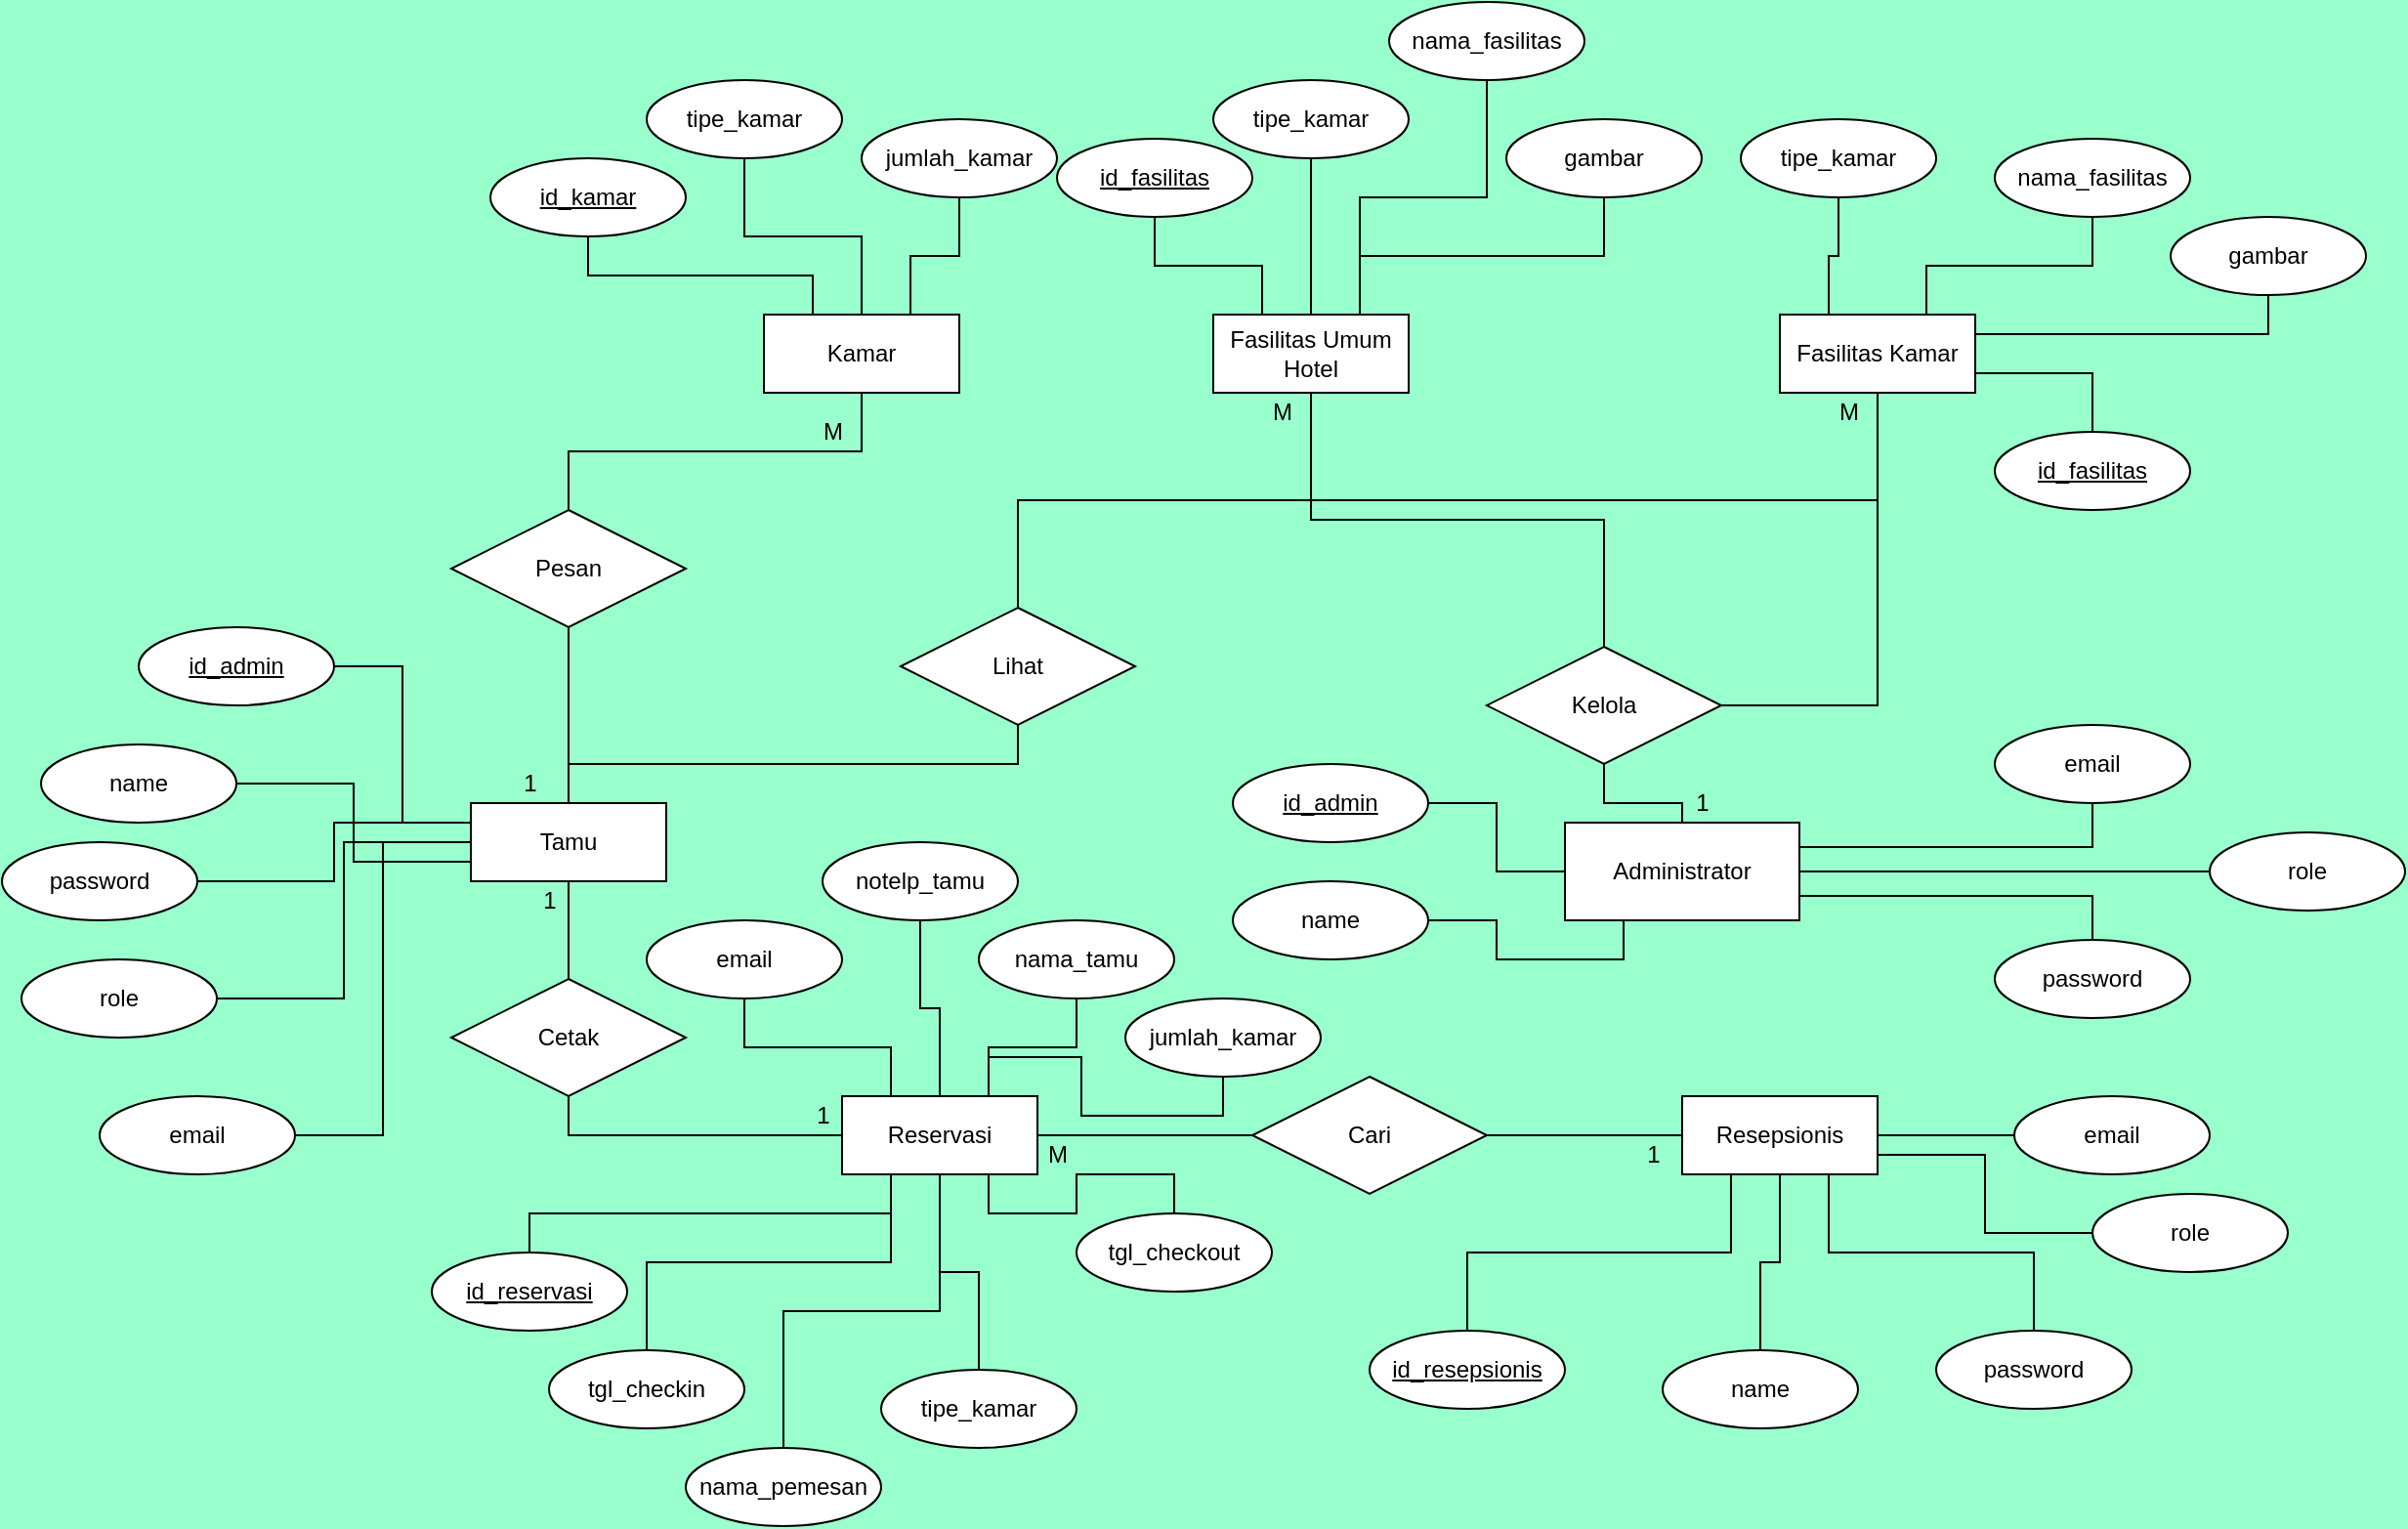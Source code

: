 <mxfile version="17.2.4" type="github">
  <diagram id="R2lEEEUBdFMjLlhIrx00" name="Page-1">
    <mxGraphModel dx="2090" dy="1731" grid="1" gridSize="10" guides="1" tooltips="1" connect="1" arrows="1" fold="1" page="1" pageScale="1" pageWidth="850" pageHeight="1100" background="#99FFCC" math="0" shadow="0" extFonts="Permanent Marker^https://fonts.googleapis.com/css?family=Permanent+Marker">
      <root>
        <mxCell id="0" />
        <mxCell id="1" parent="0" />
        <mxCell id="89x9Amh8rofe3yRWOV46-9" style="edgeStyle=orthogonalEdgeStyle;rounded=0;orthogonalLoop=1;jettySize=auto;html=1;exitX=0.5;exitY=0;exitDx=0;exitDy=0;entryX=0.5;entryY=1;entryDx=0;entryDy=0;endArrow=none;endFill=0;" edge="1" parent="1" source="iwt4n_2sWbRLV4kIYSHd-1" target="89x9Amh8rofe3yRWOV46-1">
          <mxGeometry relative="1" as="geometry" />
        </mxCell>
        <mxCell id="89x9Amh8rofe3yRWOV46-11" style="edgeStyle=orthogonalEdgeStyle;rounded=0;orthogonalLoop=1;jettySize=auto;html=1;exitX=0.5;exitY=0;exitDx=0;exitDy=0;entryX=0.5;entryY=1;entryDx=0;entryDy=0;endArrow=none;endFill=0;" edge="1" parent="1" source="iwt4n_2sWbRLV4kIYSHd-1" target="89x9Amh8rofe3yRWOV46-5">
          <mxGeometry relative="1" as="geometry" />
        </mxCell>
        <mxCell id="89x9Amh8rofe3yRWOV46-14" style="edgeStyle=orthogonalEdgeStyle;rounded=0;orthogonalLoop=1;jettySize=auto;html=1;exitX=0.5;exitY=1;exitDx=0;exitDy=0;entryX=0.5;entryY=0;entryDx=0;entryDy=0;endArrow=none;endFill=0;" edge="1" parent="1" source="iwt4n_2sWbRLV4kIYSHd-1" target="89x9Amh8rofe3yRWOV46-3">
          <mxGeometry relative="1" as="geometry" />
        </mxCell>
        <mxCell id="89x9Amh8rofe3yRWOV46-92" style="edgeStyle=orthogonalEdgeStyle;rounded=0;orthogonalLoop=1;jettySize=auto;html=1;exitX=0;exitY=0.25;exitDx=0;exitDy=0;entryX=1;entryY=0.5;entryDx=0;entryDy=0;shadow=0;endArrow=none;endFill=0;" edge="1" parent="1" source="iwt4n_2sWbRLV4kIYSHd-1" target="89x9Amh8rofe3yRWOV46-51">
          <mxGeometry relative="1" as="geometry" />
        </mxCell>
        <mxCell id="89x9Amh8rofe3yRWOV46-93" style="edgeStyle=orthogonalEdgeStyle;rounded=0;orthogonalLoop=1;jettySize=auto;html=1;exitX=0;exitY=0.75;exitDx=0;exitDy=0;entryX=1;entryY=0.5;entryDx=0;entryDy=0;shadow=0;endArrow=none;endFill=0;" edge="1" parent="1" source="iwt4n_2sWbRLV4kIYSHd-1" target="89x9Amh8rofe3yRWOV46-52">
          <mxGeometry relative="1" as="geometry" />
        </mxCell>
        <mxCell id="89x9Amh8rofe3yRWOV46-94" style="edgeStyle=orthogonalEdgeStyle;rounded=0;orthogonalLoop=1;jettySize=auto;html=1;exitX=0;exitY=0.25;exitDx=0;exitDy=0;entryX=1;entryY=0.5;entryDx=0;entryDy=0;shadow=0;endArrow=none;endFill=0;" edge="1" parent="1" source="iwt4n_2sWbRLV4kIYSHd-1" target="89x9Amh8rofe3yRWOV46-54">
          <mxGeometry relative="1" as="geometry" />
        </mxCell>
        <mxCell id="89x9Amh8rofe3yRWOV46-95" style="edgeStyle=orthogonalEdgeStyle;rounded=0;orthogonalLoop=1;jettySize=auto;html=1;exitX=0;exitY=0.5;exitDx=0;exitDy=0;entryX=1;entryY=0.5;entryDx=0;entryDy=0;shadow=0;endArrow=none;endFill=0;" edge="1" parent="1" source="iwt4n_2sWbRLV4kIYSHd-1" target="89x9Amh8rofe3yRWOV46-55">
          <mxGeometry relative="1" as="geometry" />
        </mxCell>
        <mxCell id="89x9Amh8rofe3yRWOV46-96" style="edgeStyle=orthogonalEdgeStyle;rounded=0;orthogonalLoop=1;jettySize=auto;html=1;exitX=0;exitY=0.5;exitDx=0;exitDy=0;entryX=1;entryY=0.5;entryDx=0;entryDy=0;shadow=0;endArrow=none;endFill=0;" edge="1" parent="1" source="iwt4n_2sWbRLV4kIYSHd-1" target="89x9Amh8rofe3yRWOV46-57">
          <mxGeometry relative="1" as="geometry" />
        </mxCell>
        <mxCell id="iwt4n_2sWbRLV4kIYSHd-1" value="Tamu" style="whiteSpace=wrap;html=1;align=center;" parent="1" vertex="1">
          <mxGeometry x="90" y="260" width="100" height="40" as="geometry" />
        </mxCell>
        <mxCell id="89x9Amh8rofe3yRWOV46-16" style="edgeStyle=orthogonalEdgeStyle;rounded=0;orthogonalLoop=1;jettySize=auto;html=1;exitX=0;exitY=0.5;exitDx=0;exitDy=0;entryX=1;entryY=0.5;entryDx=0;entryDy=0;endArrow=none;endFill=0;" edge="1" parent="1" source="iwt4n_2sWbRLV4kIYSHd-2" target="89x9Amh8rofe3yRWOV46-2">
          <mxGeometry relative="1" as="geometry" />
        </mxCell>
        <mxCell id="89x9Amh8rofe3yRWOV46-46" style="edgeStyle=orthogonalEdgeStyle;rounded=0;orthogonalLoop=1;jettySize=auto;html=1;exitX=0.25;exitY=1;exitDx=0;exitDy=0;entryX=0.5;entryY=0;entryDx=0;entryDy=0;shadow=0;endArrow=none;endFill=0;" edge="1" parent="1" source="iwt4n_2sWbRLV4kIYSHd-2" target="89x9Amh8rofe3yRWOV46-38">
          <mxGeometry relative="1" as="geometry" />
        </mxCell>
        <mxCell id="89x9Amh8rofe3yRWOV46-47" style="edgeStyle=orthogonalEdgeStyle;rounded=0;orthogonalLoop=1;jettySize=auto;html=1;exitX=0.5;exitY=1;exitDx=0;exitDy=0;entryX=0.5;entryY=0;entryDx=0;entryDy=0;shadow=0;endArrow=none;endFill=0;" edge="1" parent="1" source="iwt4n_2sWbRLV4kIYSHd-2" target="89x9Amh8rofe3yRWOV46-39">
          <mxGeometry relative="1" as="geometry" />
        </mxCell>
        <mxCell id="89x9Amh8rofe3yRWOV46-48" style="edgeStyle=orthogonalEdgeStyle;rounded=0;orthogonalLoop=1;jettySize=auto;html=1;exitX=0.75;exitY=1;exitDx=0;exitDy=0;entryX=0.5;entryY=0;entryDx=0;entryDy=0;shadow=0;endArrow=none;endFill=0;" edge="1" parent="1" source="iwt4n_2sWbRLV4kIYSHd-2" target="89x9Amh8rofe3yRWOV46-40">
          <mxGeometry relative="1" as="geometry" />
        </mxCell>
        <mxCell id="89x9Amh8rofe3yRWOV46-49" style="edgeStyle=orthogonalEdgeStyle;rounded=0;orthogonalLoop=1;jettySize=auto;html=1;entryX=0;entryY=0.5;entryDx=0;entryDy=0;shadow=0;exitX=1;exitY=0.75;exitDx=0;exitDy=0;endArrow=none;endFill=0;" edge="1" parent="1" source="iwt4n_2sWbRLV4kIYSHd-2" target="89x9Amh8rofe3yRWOV46-43">
          <mxGeometry relative="1" as="geometry">
            <mxPoint x="830" y="460" as="sourcePoint" />
          </mxGeometry>
        </mxCell>
        <mxCell id="89x9Amh8rofe3yRWOV46-50" style="edgeStyle=orthogonalEdgeStyle;rounded=0;orthogonalLoop=1;jettySize=auto;html=1;exitX=1;exitY=0.5;exitDx=0;exitDy=0;entryX=0;entryY=0.5;entryDx=0;entryDy=0;shadow=0;endArrow=none;endFill=0;" edge="1" parent="1" source="iwt4n_2sWbRLV4kIYSHd-2" target="89x9Amh8rofe3yRWOV46-45">
          <mxGeometry relative="1" as="geometry" />
        </mxCell>
        <mxCell id="iwt4n_2sWbRLV4kIYSHd-2" value="Resepsionis" style="whiteSpace=wrap;html=1;align=center;" parent="1" vertex="1">
          <mxGeometry x="710" y="410" width="100" height="40" as="geometry" />
        </mxCell>
        <mxCell id="89x9Amh8rofe3yRWOV46-32" style="edgeStyle=orthogonalEdgeStyle;rounded=0;orthogonalLoop=1;jettySize=auto;html=1;exitX=0;exitY=0.5;exitDx=0;exitDy=0;entryX=1;entryY=0.5;entryDx=0;entryDy=0;shadow=0;endArrow=none;endFill=0;" edge="1" parent="1" source="iwt4n_2sWbRLV4kIYSHd-3" target="89x9Amh8rofe3yRWOV46-23">
          <mxGeometry relative="1" as="geometry" />
        </mxCell>
        <mxCell id="89x9Amh8rofe3yRWOV46-33" style="edgeStyle=orthogonalEdgeStyle;rounded=0;orthogonalLoop=1;jettySize=auto;html=1;exitX=0.25;exitY=1;exitDx=0;exitDy=0;entryX=1;entryY=0.5;entryDx=0;entryDy=0;shadow=0;endArrow=none;endFill=0;" edge="1" parent="1" source="iwt4n_2sWbRLV4kIYSHd-3" target="89x9Amh8rofe3yRWOV46-22">
          <mxGeometry relative="1" as="geometry" />
        </mxCell>
        <mxCell id="89x9Amh8rofe3yRWOV46-34" style="edgeStyle=orthogonalEdgeStyle;rounded=0;orthogonalLoop=1;jettySize=auto;html=1;exitX=1;exitY=0.25;exitDx=0;exitDy=0;entryX=0.5;entryY=1;entryDx=0;entryDy=0;shadow=0;endArrow=none;endFill=0;" edge="1" parent="1" source="iwt4n_2sWbRLV4kIYSHd-3" target="89x9Amh8rofe3yRWOV46-24">
          <mxGeometry relative="1" as="geometry" />
        </mxCell>
        <mxCell id="89x9Amh8rofe3yRWOV46-35" style="edgeStyle=orthogonalEdgeStyle;rounded=0;orthogonalLoop=1;jettySize=auto;html=1;exitX=1;exitY=0.75;exitDx=0;exitDy=0;entryX=0.5;entryY=0;entryDx=0;entryDy=0;shadow=0;endArrow=none;endFill=0;" edge="1" parent="1" source="iwt4n_2sWbRLV4kIYSHd-3" target="89x9Amh8rofe3yRWOV46-25">
          <mxGeometry relative="1" as="geometry" />
        </mxCell>
        <mxCell id="89x9Amh8rofe3yRWOV46-37" style="edgeStyle=orthogonalEdgeStyle;rounded=0;orthogonalLoop=1;jettySize=auto;html=1;exitX=1;exitY=0.5;exitDx=0;exitDy=0;entryX=0;entryY=0.5;entryDx=0;entryDy=0;shadow=0;endArrow=none;endFill=0;" edge="1" parent="1" source="iwt4n_2sWbRLV4kIYSHd-3" target="89x9Amh8rofe3yRWOV46-36">
          <mxGeometry relative="1" as="geometry" />
        </mxCell>
        <mxCell id="iwt4n_2sWbRLV4kIYSHd-3" value="Administrator" style="whiteSpace=wrap;html=1;align=center;" parent="1" vertex="1">
          <mxGeometry x="650" y="270" width="120" height="50" as="geometry" />
        </mxCell>
        <mxCell id="89x9Amh8rofe3yRWOV46-97" style="edgeStyle=orthogonalEdgeStyle;rounded=0;orthogonalLoop=1;jettySize=auto;html=1;exitX=0.25;exitY=0;exitDx=0;exitDy=0;entryX=0.5;entryY=1;entryDx=0;entryDy=0;shadow=0;endArrow=none;endFill=0;" edge="1" parent="1" source="iwt4n_2sWbRLV4kIYSHd-4" target="89x9Amh8rofe3yRWOV46-87">
          <mxGeometry relative="1" as="geometry" />
        </mxCell>
        <mxCell id="89x9Amh8rofe3yRWOV46-98" value="" style="edgeStyle=orthogonalEdgeStyle;rounded=0;orthogonalLoop=1;jettySize=auto;html=1;shadow=0;endArrow=none;endFill=0;" edge="1" parent="1" source="iwt4n_2sWbRLV4kIYSHd-4" target="89x9Amh8rofe3yRWOV46-88">
          <mxGeometry relative="1" as="geometry" />
        </mxCell>
        <mxCell id="89x9Amh8rofe3yRWOV46-99" style="edgeStyle=orthogonalEdgeStyle;rounded=0;orthogonalLoop=1;jettySize=auto;html=1;exitX=0.75;exitY=0;exitDx=0;exitDy=0;shadow=0;endArrow=none;endFill=0;" edge="1" parent="1" source="iwt4n_2sWbRLV4kIYSHd-4" target="89x9Amh8rofe3yRWOV46-89">
          <mxGeometry relative="1" as="geometry" />
        </mxCell>
        <mxCell id="iwt4n_2sWbRLV4kIYSHd-4" value="Kamar" style="whiteSpace=wrap;html=1;align=center;" parent="1" vertex="1">
          <mxGeometry x="240" y="10" width="100" height="40" as="geometry" />
        </mxCell>
        <mxCell id="89x9Amh8rofe3yRWOV46-115" style="edgeStyle=orthogonalEdgeStyle;rounded=0;orthogonalLoop=1;jettySize=auto;html=1;exitX=1;exitY=0.75;exitDx=0;exitDy=0;entryX=0.5;entryY=0;entryDx=0;entryDy=0;shadow=0;endArrow=none;endFill=0;" edge="1" parent="1" source="iwt4n_2sWbRLV4kIYSHd-5" target="89x9Amh8rofe3yRWOV46-111">
          <mxGeometry relative="1" as="geometry" />
        </mxCell>
        <mxCell id="89x9Amh8rofe3yRWOV46-116" style="edgeStyle=orthogonalEdgeStyle;rounded=0;orthogonalLoop=1;jettySize=auto;html=1;exitX=1;exitY=0.25;exitDx=0;exitDy=0;entryX=0.5;entryY=1;entryDx=0;entryDy=0;shadow=0;endArrow=none;endFill=0;" edge="1" parent="1" source="iwt4n_2sWbRLV4kIYSHd-5" target="89x9Amh8rofe3yRWOV46-114">
          <mxGeometry relative="1" as="geometry" />
        </mxCell>
        <mxCell id="89x9Amh8rofe3yRWOV46-117" style="edgeStyle=orthogonalEdgeStyle;rounded=0;orthogonalLoop=1;jettySize=auto;html=1;exitX=0.75;exitY=0;exitDx=0;exitDy=0;entryX=0.5;entryY=1;entryDx=0;entryDy=0;shadow=0;endArrow=none;endFill=0;" edge="1" parent="1" source="iwt4n_2sWbRLV4kIYSHd-5" target="89x9Amh8rofe3yRWOV46-113">
          <mxGeometry relative="1" as="geometry" />
        </mxCell>
        <mxCell id="89x9Amh8rofe3yRWOV46-118" style="edgeStyle=orthogonalEdgeStyle;rounded=0;orthogonalLoop=1;jettySize=auto;html=1;exitX=0.25;exitY=0;exitDx=0;exitDy=0;entryX=0.5;entryY=1;entryDx=0;entryDy=0;shadow=0;endArrow=none;endFill=0;" edge="1" parent="1" source="iwt4n_2sWbRLV4kIYSHd-5" target="89x9Amh8rofe3yRWOV46-112">
          <mxGeometry relative="1" as="geometry" />
        </mxCell>
        <mxCell id="iwt4n_2sWbRLV4kIYSHd-5" value="Fasilitas Kamar" style="whiteSpace=wrap;html=1;align=center;" parent="1" vertex="1">
          <mxGeometry x="760" y="10" width="100" height="40" as="geometry" />
        </mxCell>
        <mxCell id="89x9Amh8rofe3yRWOV46-7" style="edgeStyle=orthogonalEdgeStyle;rounded=0;orthogonalLoop=1;jettySize=auto;html=1;exitX=0.5;exitY=1;exitDx=0;exitDy=0;entryX=0.5;entryY=0;entryDx=0;entryDy=0;endArrow=none;endFill=0;" edge="1" parent="1" source="iwt4n_2sWbRLV4kIYSHd-6" target="89x9Amh8rofe3yRWOV46-4">
          <mxGeometry relative="1" as="geometry" />
        </mxCell>
        <mxCell id="89x9Amh8rofe3yRWOV46-105" style="edgeStyle=orthogonalEdgeStyle;rounded=0;orthogonalLoop=1;jettySize=auto;html=1;exitX=0.25;exitY=0;exitDx=0;exitDy=0;entryX=0.5;entryY=1;entryDx=0;entryDy=0;shadow=0;endArrow=none;endFill=0;" edge="1" parent="1" source="iwt4n_2sWbRLV4kIYSHd-6" target="89x9Amh8rofe3yRWOV46-102">
          <mxGeometry relative="1" as="geometry" />
        </mxCell>
        <mxCell id="89x9Amh8rofe3yRWOV46-106" style="edgeStyle=orthogonalEdgeStyle;rounded=0;orthogonalLoop=1;jettySize=auto;html=1;exitX=0.5;exitY=0;exitDx=0;exitDy=0;entryX=0.5;entryY=1;entryDx=0;entryDy=0;shadow=0;endArrow=none;endFill=0;" edge="1" parent="1" source="iwt4n_2sWbRLV4kIYSHd-6" target="89x9Amh8rofe3yRWOV46-103">
          <mxGeometry relative="1" as="geometry" />
        </mxCell>
        <mxCell id="89x9Amh8rofe3yRWOV46-107" style="edgeStyle=orthogonalEdgeStyle;rounded=0;orthogonalLoop=1;jettySize=auto;html=1;exitX=0.75;exitY=0;exitDx=0;exitDy=0;entryX=0.5;entryY=1;entryDx=0;entryDy=0;shadow=0;endArrow=none;endFill=0;" edge="1" parent="1" source="iwt4n_2sWbRLV4kIYSHd-6" target="89x9Amh8rofe3yRWOV46-104">
          <mxGeometry relative="1" as="geometry" />
        </mxCell>
        <mxCell id="89x9Amh8rofe3yRWOV46-110" style="edgeStyle=orthogonalEdgeStyle;rounded=0;orthogonalLoop=1;jettySize=auto;html=1;exitX=0.75;exitY=0;exitDx=0;exitDy=0;shadow=0;endArrow=none;endFill=0;" edge="1" parent="1" source="iwt4n_2sWbRLV4kIYSHd-6" target="89x9Amh8rofe3yRWOV46-109">
          <mxGeometry relative="1" as="geometry" />
        </mxCell>
        <mxCell id="iwt4n_2sWbRLV4kIYSHd-6" value="Fasilitas Umum Hotel" style="whiteSpace=wrap;html=1;align=center;" parent="1" vertex="1">
          <mxGeometry x="470" y="10" width="100" height="40" as="geometry" />
        </mxCell>
        <mxCell id="89x9Amh8rofe3yRWOV46-72" style="edgeStyle=orthogonalEdgeStyle;rounded=0;orthogonalLoop=1;jettySize=auto;html=1;exitX=0.25;exitY=1;exitDx=0;exitDy=0;shadow=0;endArrow=none;endFill=0;" edge="1" parent="1" source="iwt4n_2sWbRLV4kIYSHd-7" target="89x9Amh8rofe3yRWOV46-63">
          <mxGeometry relative="1" as="geometry" />
        </mxCell>
        <mxCell id="89x9Amh8rofe3yRWOV46-73" style="edgeStyle=orthogonalEdgeStyle;rounded=0;orthogonalLoop=1;jettySize=auto;html=1;exitX=0.25;exitY=1;exitDx=0;exitDy=0;entryX=0.5;entryY=0;entryDx=0;entryDy=0;shadow=0;endArrow=none;endFill=0;" edge="1" parent="1" source="iwt4n_2sWbRLV4kIYSHd-7" target="89x9Amh8rofe3yRWOV46-64">
          <mxGeometry relative="1" as="geometry" />
        </mxCell>
        <mxCell id="89x9Amh8rofe3yRWOV46-74" style="edgeStyle=orthogonalEdgeStyle;rounded=0;orthogonalLoop=1;jettySize=auto;html=1;exitX=0.5;exitY=1;exitDx=0;exitDy=0;entryX=0.5;entryY=0;entryDx=0;entryDy=0;shadow=0;endArrow=none;endFill=0;" edge="1" parent="1" source="iwt4n_2sWbRLV4kIYSHd-7" target="89x9Amh8rofe3yRWOV46-67">
          <mxGeometry relative="1" as="geometry" />
        </mxCell>
        <mxCell id="89x9Amh8rofe3yRWOV46-76" style="edgeStyle=orthogonalEdgeStyle;rounded=0;orthogonalLoop=1;jettySize=auto;html=1;exitX=0.75;exitY=1;exitDx=0;exitDy=0;entryX=0.5;entryY=0;entryDx=0;entryDy=0;shadow=0;endArrow=none;endFill=0;" edge="1" parent="1" source="iwt4n_2sWbRLV4kIYSHd-7" target="89x9Amh8rofe3yRWOV46-65">
          <mxGeometry relative="1" as="geometry" />
        </mxCell>
        <mxCell id="89x9Amh8rofe3yRWOV46-78" style="edgeStyle=orthogonalEdgeStyle;rounded=0;orthogonalLoop=1;jettySize=auto;html=1;exitX=0.5;exitY=1;exitDx=0;exitDy=0;entryX=0.5;entryY=0;entryDx=0;entryDy=0;shadow=0;endArrow=none;endFill=0;" edge="1" parent="1" source="iwt4n_2sWbRLV4kIYSHd-7" target="89x9Amh8rofe3yRWOV46-69">
          <mxGeometry relative="1" as="geometry" />
        </mxCell>
        <mxCell id="89x9Amh8rofe3yRWOV46-81" style="edgeStyle=orthogonalEdgeStyle;rounded=0;orthogonalLoop=1;jettySize=auto;html=1;exitX=0.25;exitY=0;exitDx=0;exitDy=0;shadow=0;endArrow=none;endFill=0;" edge="1" parent="1" source="iwt4n_2sWbRLV4kIYSHd-7" target="89x9Amh8rofe3yRWOV46-71">
          <mxGeometry relative="1" as="geometry" />
        </mxCell>
        <mxCell id="89x9Amh8rofe3yRWOV46-82" style="edgeStyle=orthogonalEdgeStyle;rounded=0;orthogonalLoop=1;jettySize=auto;html=1;exitX=0.75;exitY=0;exitDx=0;exitDy=0;entryX=0.5;entryY=1;entryDx=0;entryDy=0;shadow=0;endArrow=none;endFill=0;" edge="1" parent="1" source="iwt4n_2sWbRLV4kIYSHd-7" target="89x9Amh8rofe3yRWOV46-68">
          <mxGeometry relative="1" as="geometry" />
        </mxCell>
        <mxCell id="89x9Amh8rofe3yRWOV46-84" style="edgeStyle=orthogonalEdgeStyle;rounded=0;orthogonalLoop=1;jettySize=auto;html=1;exitX=0.5;exitY=0;exitDx=0;exitDy=0;entryX=0.5;entryY=1;entryDx=0;entryDy=0;shadow=0;endArrow=none;endFill=0;" edge="1" parent="1" source="iwt4n_2sWbRLV4kIYSHd-7" target="89x9Amh8rofe3yRWOV46-70">
          <mxGeometry relative="1" as="geometry" />
        </mxCell>
        <mxCell id="89x9Amh8rofe3yRWOV46-86" style="edgeStyle=orthogonalEdgeStyle;rounded=0;orthogonalLoop=1;jettySize=auto;html=1;exitX=0.75;exitY=0;exitDx=0;exitDy=0;entryX=0.5;entryY=1;entryDx=0;entryDy=0;shadow=0;endArrow=none;endFill=0;" edge="1" parent="1" source="iwt4n_2sWbRLV4kIYSHd-7" target="89x9Amh8rofe3yRWOV46-66">
          <mxGeometry relative="1" as="geometry" />
        </mxCell>
        <mxCell id="iwt4n_2sWbRLV4kIYSHd-7" value="Reservasi" style="whiteSpace=wrap;html=1;align=center;" parent="1" vertex="1">
          <mxGeometry x="280" y="410" width="100" height="40" as="geometry" />
        </mxCell>
        <mxCell id="89x9Amh8rofe3yRWOV46-123" style="edgeStyle=orthogonalEdgeStyle;rounded=0;orthogonalLoop=1;jettySize=auto;html=1;exitX=0.5;exitY=0;exitDx=0;exitDy=0;entryX=0.5;entryY=1;entryDx=0;entryDy=0;shadow=0;sourcePerimeterSpacing=2;targetPerimeterSpacing=1;strokeColor=default;endArrow=none;endFill=0;" edge="1" parent="1" source="89x9Amh8rofe3yRWOV46-1" target="iwt4n_2sWbRLV4kIYSHd-4">
          <mxGeometry relative="1" as="geometry" />
        </mxCell>
        <mxCell id="89x9Amh8rofe3yRWOV46-1" value="Pesan" style="shape=rhombus;perimeter=rhombusPerimeter;whiteSpace=wrap;html=1;align=center;" vertex="1" parent="1">
          <mxGeometry x="80" y="110" width="120" height="60" as="geometry" />
        </mxCell>
        <mxCell id="89x9Amh8rofe3yRWOV46-17" style="edgeStyle=orthogonalEdgeStyle;rounded=0;orthogonalLoop=1;jettySize=auto;html=1;exitX=0;exitY=0.5;exitDx=0;exitDy=0;entryX=1;entryY=0.5;entryDx=0;entryDy=0;endArrow=none;endFill=0;" edge="1" parent="1" source="89x9Amh8rofe3yRWOV46-2" target="iwt4n_2sWbRLV4kIYSHd-7">
          <mxGeometry relative="1" as="geometry" />
        </mxCell>
        <mxCell id="89x9Amh8rofe3yRWOV46-2" value="Cari" style="shape=rhombus;perimeter=rhombusPerimeter;whiteSpace=wrap;html=1;align=center;" vertex="1" parent="1">
          <mxGeometry x="490" y="400" width="120" height="60" as="geometry" />
        </mxCell>
        <mxCell id="89x9Amh8rofe3yRWOV46-15" style="edgeStyle=orthogonalEdgeStyle;rounded=0;orthogonalLoop=1;jettySize=auto;html=1;exitX=0.5;exitY=1;exitDx=0;exitDy=0;entryX=0;entryY=0.5;entryDx=0;entryDy=0;endArrow=none;endFill=0;" edge="1" parent="1" source="89x9Amh8rofe3yRWOV46-3" target="iwt4n_2sWbRLV4kIYSHd-7">
          <mxGeometry relative="1" as="geometry" />
        </mxCell>
        <mxCell id="89x9Amh8rofe3yRWOV46-3" value="Cetak" style="shape=rhombus;perimeter=rhombusPerimeter;whiteSpace=wrap;html=1;align=center;" vertex="1" parent="1">
          <mxGeometry x="80" y="350" width="120" height="60" as="geometry" />
        </mxCell>
        <mxCell id="89x9Amh8rofe3yRWOV46-6" style="edgeStyle=orthogonalEdgeStyle;rounded=0;orthogonalLoop=1;jettySize=auto;html=1;exitX=0.5;exitY=1;exitDx=0;exitDy=0;endArrow=none;endFill=0;" edge="1" parent="1" source="89x9Amh8rofe3yRWOV46-4" target="iwt4n_2sWbRLV4kIYSHd-3">
          <mxGeometry relative="1" as="geometry" />
        </mxCell>
        <mxCell id="89x9Amh8rofe3yRWOV46-21" value="" style="edgeStyle=orthogonalEdgeStyle;rounded=0;orthogonalLoop=1;jettySize=auto;html=1;endArrow=none;endFill=0;" edge="1" parent="1" source="89x9Amh8rofe3yRWOV46-4" target="iwt4n_2sWbRLV4kIYSHd-5">
          <mxGeometry relative="1" as="geometry" />
        </mxCell>
        <mxCell id="89x9Amh8rofe3yRWOV46-4" value="Kelola" style="shape=rhombus;perimeter=rhombusPerimeter;whiteSpace=wrap;html=1;align=center;" vertex="1" parent="1">
          <mxGeometry x="610" y="180" width="120" height="60" as="geometry" />
        </mxCell>
        <mxCell id="89x9Amh8rofe3yRWOV46-12" style="edgeStyle=orthogonalEdgeStyle;rounded=0;orthogonalLoop=1;jettySize=auto;html=1;exitX=0.5;exitY=0;exitDx=0;exitDy=0;entryX=0.5;entryY=1;entryDx=0;entryDy=0;endArrow=none;endFill=0;" edge="1" parent="1" source="89x9Amh8rofe3yRWOV46-5" target="iwt4n_2sWbRLV4kIYSHd-6">
          <mxGeometry relative="1" as="geometry" />
        </mxCell>
        <mxCell id="89x9Amh8rofe3yRWOV46-13" style="edgeStyle=orthogonalEdgeStyle;rounded=0;orthogonalLoop=1;jettySize=auto;html=1;exitX=0.5;exitY=0;exitDx=0;exitDy=0;entryX=0.5;entryY=1;entryDx=0;entryDy=0;endArrow=none;endFill=0;" edge="1" parent="1" source="89x9Amh8rofe3yRWOV46-5" target="iwt4n_2sWbRLV4kIYSHd-5">
          <mxGeometry relative="1" as="geometry" />
        </mxCell>
        <mxCell id="89x9Amh8rofe3yRWOV46-5" value="Lihat" style="shape=rhombus;perimeter=rhombusPerimeter;whiteSpace=wrap;html=1;align=center;" vertex="1" parent="1">
          <mxGeometry x="310" y="160" width="120" height="60" as="geometry" />
        </mxCell>
        <mxCell id="89x9Amh8rofe3yRWOV46-22" value="name" style="ellipse;whiteSpace=wrap;html=1;align=center;" vertex="1" parent="1">
          <mxGeometry x="480" y="300" width="100" height="40" as="geometry" />
        </mxCell>
        <mxCell id="89x9Amh8rofe3yRWOV46-23" value="id_admin" style="ellipse;whiteSpace=wrap;html=1;align=center;fontStyle=4;" vertex="1" parent="1">
          <mxGeometry x="480" y="240" width="100" height="40" as="geometry" />
        </mxCell>
        <mxCell id="89x9Amh8rofe3yRWOV46-24" value="email" style="ellipse;whiteSpace=wrap;html=1;align=center;" vertex="1" parent="1">
          <mxGeometry x="870" y="220" width="100" height="40" as="geometry" />
        </mxCell>
        <mxCell id="89x9Amh8rofe3yRWOV46-25" value="password" style="ellipse;whiteSpace=wrap;html=1;align=center;" vertex="1" parent="1">
          <mxGeometry x="870" y="330" width="100" height="40" as="geometry" />
        </mxCell>
        <mxCell id="89x9Amh8rofe3yRWOV46-36" value="role" style="ellipse;whiteSpace=wrap;html=1;align=center;" vertex="1" parent="1">
          <mxGeometry x="980" y="275" width="100" height="40" as="geometry" />
        </mxCell>
        <mxCell id="89x9Amh8rofe3yRWOV46-38" value="id_resepsionis" style="ellipse;whiteSpace=wrap;html=1;align=center;fontStyle=4;" vertex="1" parent="1">
          <mxGeometry x="550" y="530" width="100" height="40" as="geometry" />
        </mxCell>
        <mxCell id="89x9Amh8rofe3yRWOV46-39" value="name" style="ellipse;whiteSpace=wrap;html=1;align=center;" vertex="1" parent="1">
          <mxGeometry x="700" y="540" width="100" height="40" as="geometry" />
        </mxCell>
        <mxCell id="89x9Amh8rofe3yRWOV46-40" value="password" style="ellipse;whiteSpace=wrap;html=1;align=center;" vertex="1" parent="1">
          <mxGeometry x="840" y="530" width="100" height="40" as="geometry" />
        </mxCell>
        <mxCell id="89x9Amh8rofe3yRWOV46-43" value="role" style="ellipse;whiteSpace=wrap;html=1;align=center;" vertex="1" parent="1">
          <mxGeometry x="920" y="460" width="100" height="40" as="geometry" />
        </mxCell>
        <mxCell id="89x9Amh8rofe3yRWOV46-45" value="email" style="ellipse;whiteSpace=wrap;html=1;align=center;" vertex="1" parent="1">
          <mxGeometry x="880" y="410" width="100" height="40" as="geometry" />
        </mxCell>
        <mxCell id="89x9Amh8rofe3yRWOV46-51" value="id_admin" style="ellipse;whiteSpace=wrap;html=1;align=center;fontStyle=4;" vertex="1" parent="1">
          <mxGeometry x="-80" y="170" width="100" height="40" as="geometry" />
        </mxCell>
        <mxCell id="89x9Amh8rofe3yRWOV46-52" value="name" style="ellipse;whiteSpace=wrap;html=1;align=center;" vertex="1" parent="1">
          <mxGeometry x="-130" y="230" width="100" height="40" as="geometry" />
        </mxCell>
        <mxCell id="89x9Amh8rofe3yRWOV46-54" value="password" style="ellipse;whiteSpace=wrap;html=1;align=center;" vertex="1" parent="1">
          <mxGeometry x="-150" y="280" width="100" height="40" as="geometry" />
        </mxCell>
        <mxCell id="89x9Amh8rofe3yRWOV46-55" value="role" style="ellipse;whiteSpace=wrap;html=1;align=center;" vertex="1" parent="1">
          <mxGeometry x="-140" y="340" width="100" height="40" as="geometry" />
        </mxCell>
        <mxCell id="89x9Amh8rofe3yRWOV46-57" value="email" style="ellipse;whiteSpace=wrap;html=1;align=center;" vertex="1" parent="1">
          <mxGeometry x="-100" y="410" width="100" height="40" as="geometry" />
        </mxCell>
        <mxCell id="89x9Amh8rofe3yRWOV46-63" value="id_reservasi" style="ellipse;whiteSpace=wrap;html=1;align=center;fontStyle=4;" vertex="1" parent="1">
          <mxGeometry x="70" y="490" width="100" height="40" as="geometry" />
        </mxCell>
        <mxCell id="89x9Amh8rofe3yRWOV46-64" value="tgl_checkin" style="ellipse;whiteSpace=wrap;html=1;align=center;" vertex="1" parent="1">
          <mxGeometry x="130" y="540" width="100" height="40" as="geometry" />
        </mxCell>
        <mxCell id="89x9Amh8rofe3yRWOV46-65" value="tgl_checkout" style="ellipse;whiteSpace=wrap;html=1;align=center;" vertex="1" parent="1">
          <mxGeometry x="400" y="470" width="100" height="40" as="geometry" />
        </mxCell>
        <mxCell id="89x9Amh8rofe3yRWOV46-66" value="jumlah_kamar" style="ellipse;whiteSpace=wrap;html=1;align=center;" vertex="1" parent="1">
          <mxGeometry x="425" y="360" width="100" height="40" as="geometry" />
        </mxCell>
        <mxCell id="89x9Amh8rofe3yRWOV46-67" value="nama_pemesan" style="ellipse;whiteSpace=wrap;html=1;align=center;" vertex="1" parent="1">
          <mxGeometry x="200" y="590" width="100" height="40" as="geometry" />
        </mxCell>
        <mxCell id="89x9Amh8rofe3yRWOV46-68" value="nama_tamu" style="ellipse;whiteSpace=wrap;html=1;align=center;" vertex="1" parent="1">
          <mxGeometry x="350" y="320" width="100" height="40" as="geometry" />
        </mxCell>
        <mxCell id="89x9Amh8rofe3yRWOV46-69" value="tipe_kamar" style="ellipse;whiteSpace=wrap;html=1;align=center;" vertex="1" parent="1">
          <mxGeometry x="300" y="550" width="100" height="40" as="geometry" />
        </mxCell>
        <mxCell id="89x9Amh8rofe3yRWOV46-70" value="notelp_tamu" style="ellipse;whiteSpace=wrap;html=1;align=center;" vertex="1" parent="1">
          <mxGeometry x="270" y="280" width="100" height="40" as="geometry" />
        </mxCell>
        <mxCell id="89x9Amh8rofe3yRWOV46-71" value="email" style="ellipse;whiteSpace=wrap;html=1;align=center;" vertex="1" parent="1">
          <mxGeometry x="180" y="320" width="100" height="40" as="geometry" />
        </mxCell>
        <mxCell id="89x9Amh8rofe3yRWOV46-87" value="id_kamar" style="ellipse;whiteSpace=wrap;html=1;align=center;fontStyle=4;" vertex="1" parent="1">
          <mxGeometry x="100" y="-70" width="100" height="40" as="geometry" />
        </mxCell>
        <mxCell id="89x9Amh8rofe3yRWOV46-88" value="tipe_kamar" style="ellipse;whiteSpace=wrap;html=1;align=center;" vertex="1" parent="1">
          <mxGeometry x="180" y="-110" width="100" height="40" as="geometry" />
        </mxCell>
        <mxCell id="89x9Amh8rofe3yRWOV46-89" value="jumlah_kamar" style="ellipse;whiteSpace=wrap;html=1;align=center;" vertex="1" parent="1">
          <mxGeometry x="290" y="-90" width="100" height="40" as="geometry" />
        </mxCell>
        <mxCell id="89x9Amh8rofe3yRWOV46-102" value="id_fasilitas" style="ellipse;whiteSpace=wrap;html=1;align=center;fontStyle=4;" vertex="1" parent="1">
          <mxGeometry x="390" y="-80" width="100" height="40" as="geometry" />
        </mxCell>
        <mxCell id="89x9Amh8rofe3yRWOV46-103" value="tipe_kamar" style="ellipse;whiteSpace=wrap;html=1;align=center;" vertex="1" parent="1">
          <mxGeometry x="470" y="-110" width="100" height="40" as="geometry" />
        </mxCell>
        <mxCell id="89x9Amh8rofe3yRWOV46-104" value="nama_fasilitas" style="ellipse;whiteSpace=wrap;html=1;align=center;" vertex="1" parent="1">
          <mxGeometry x="560" y="-150" width="100" height="40" as="geometry" />
        </mxCell>
        <mxCell id="89x9Amh8rofe3yRWOV46-108" style="edgeStyle=orthogonalEdgeStyle;rounded=0;orthogonalLoop=1;jettySize=auto;html=1;exitX=0.5;exitY=1;exitDx=0;exitDy=0;shadow=0;" edge="1" parent="1" source="89x9Amh8rofe3yRWOV46-102" target="89x9Amh8rofe3yRWOV46-102">
          <mxGeometry relative="1" as="geometry" />
        </mxCell>
        <mxCell id="89x9Amh8rofe3yRWOV46-109" value="gambar" style="ellipse;whiteSpace=wrap;html=1;align=center;" vertex="1" parent="1">
          <mxGeometry x="620" y="-90" width="100" height="40" as="geometry" />
        </mxCell>
        <mxCell id="89x9Amh8rofe3yRWOV46-111" value="id_fasilitas" style="ellipse;whiteSpace=wrap;html=1;align=center;fontStyle=4;" vertex="1" parent="1">
          <mxGeometry x="870" y="70" width="100" height="40" as="geometry" />
        </mxCell>
        <mxCell id="89x9Amh8rofe3yRWOV46-112" value="tipe_kamar" style="ellipse;whiteSpace=wrap;html=1;align=center;" vertex="1" parent="1">
          <mxGeometry x="740" y="-90" width="100" height="40" as="geometry" />
        </mxCell>
        <mxCell id="89x9Amh8rofe3yRWOV46-113" value="nama_fasilitas" style="ellipse;whiteSpace=wrap;html=1;align=center;" vertex="1" parent="1">
          <mxGeometry x="870" y="-80" width="100" height="40" as="geometry" />
        </mxCell>
        <mxCell id="89x9Amh8rofe3yRWOV46-114" value="gambar" style="ellipse;whiteSpace=wrap;html=1;align=center;" vertex="1" parent="1">
          <mxGeometry x="960" y="-40" width="100" height="40" as="geometry" />
        </mxCell>
        <mxCell id="89x9Amh8rofe3yRWOV46-130" value="1" style="text;html=1;align=center;verticalAlign=middle;resizable=0;points=[];autosize=1;strokeColor=none;fillColor=none;" vertex="1" parent="1">
          <mxGeometry x="110" y="240" width="20" height="20" as="geometry" />
        </mxCell>
        <mxCell id="89x9Amh8rofe3yRWOV46-131" value="M" style="text;html=1;align=center;verticalAlign=middle;resizable=0;points=[];autosize=1;strokeColor=none;fillColor=none;" vertex="1" parent="1">
          <mxGeometry x="260" y="60" width="30" height="20" as="geometry" />
        </mxCell>
        <mxCell id="89x9Amh8rofe3yRWOV46-132" value="M" style="text;html=1;align=center;verticalAlign=middle;resizable=0;points=[];autosize=1;strokeColor=none;fillColor=none;" vertex="1" parent="1">
          <mxGeometry x="490" y="50" width="30" height="20" as="geometry" />
        </mxCell>
        <mxCell id="89x9Amh8rofe3yRWOV46-133" value="1" style="text;html=1;align=center;verticalAlign=middle;resizable=0;points=[];autosize=1;strokeColor=none;fillColor=none;" vertex="1" parent="1">
          <mxGeometry x="710" y="250" width="20" height="20" as="geometry" />
        </mxCell>
        <mxCell id="89x9Amh8rofe3yRWOV46-134" value="M" style="text;html=1;align=center;verticalAlign=middle;resizable=0;points=[];autosize=1;strokeColor=none;fillColor=none;" vertex="1" parent="1">
          <mxGeometry x="780" y="50" width="30" height="20" as="geometry" />
        </mxCell>
        <mxCell id="89x9Amh8rofe3yRWOV46-135" value="1" style="text;html=1;align=center;verticalAlign=middle;resizable=0;points=[];autosize=1;strokeColor=none;fillColor=none;" vertex="1" parent="1">
          <mxGeometry x="120" y="300" width="20" height="20" as="geometry" />
        </mxCell>
        <mxCell id="89x9Amh8rofe3yRWOV46-136" value="1" style="text;html=1;align=center;verticalAlign=middle;resizable=0;points=[];autosize=1;strokeColor=none;fillColor=none;" vertex="1" parent="1">
          <mxGeometry x="260" y="410" width="20" height="20" as="geometry" />
        </mxCell>
        <mxCell id="89x9Amh8rofe3yRWOV46-137" value="M" style="text;html=1;align=center;verticalAlign=middle;resizable=0;points=[];autosize=1;strokeColor=none;fillColor=none;" vertex="1" parent="1">
          <mxGeometry x="375" y="430" width="30" height="20" as="geometry" />
        </mxCell>
        <mxCell id="89x9Amh8rofe3yRWOV46-138" value="1" style="text;html=1;align=center;verticalAlign=middle;resizable=0;points=[];autosize=1;strokeColor=none;fillColor=none;" vertex="1" parent="1">
          <mxGeometry x="685" y="430" width="20" height="20" as="geometry" />
        </mxCell>
      </root>
    </mxGraphModel>
  </diagram>
</mxfile>
